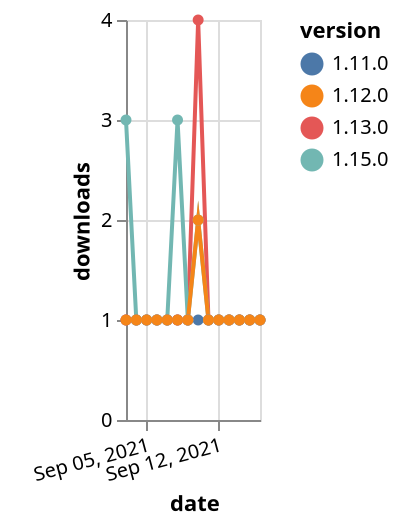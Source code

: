 {"$schema": "https://vega.github.io/schema/vega-lite/v5.json", "description": "A simple bar chart with embedded data.", "data": {"values": [{"date": "2021-09-03", "total": 222, "delta": 1, "version": "1.11.0"}, {"date": "2021-09-04", "total": 223, "delta": 1, "version": "1.11.0"}, {"date": "2021-09-05", "total": 224, "delta": 1, "version": "1.11.0"}, {"date": "2021-09-06", "total": 225, "delta": 1, "version": "1.11.0"}, {"date": "2021-09-07", "total": 226, "delta": 1, "version": "1.11.0"}, {"date": "2021-09-08", "total": 227, "delta": 1, "version": "1.11.0"}, {"date": "2021-09-09", "total": 228, "delta": 1, "version": "1.11.0"}, {"date": "2021-09-10", "total": 229, "delta": 1, "version": "1.11.0"}, {"date": "2021-09-11", "total": 230, "delta": 1, "version": "1.11.0"}, {"date": "2021-09-12", "total": 231, "delta": 1, "version": "1.11.0"}, {"date": "2021-09-13", "total": 232, "delta": 1, "version": "1.11.0"}, {"date": "2021-09-14", "total": 233, "delta": 1, "version": "1.11.0"}, {"date": "2021-09-15", "total": 234, "delta": 1, "version": "1.11.0"}, {"date": "2021-09-16", "total": 235, "delta": 1, "version": "1.11.0"}, {"date": "2021-09-03", "total": 290, "delta": 1, "version": "1.13.0"}, {"date": "2021-09-04", "total": 291, "delta": 1, "version": "1.13.0"}, {"date": "2021-09-05", "total": 292, "delta": 1, "version": "1.13.0"}, {"date": "2021-09-06", "total": 293, "delta": 1, "version": "1.13.0"}, {"date": "2021-09-07", "total": 294, "delta": 1, "version": "1.13.0"}, {"date": "2021-09-08", "total": 295, "delta": 1, "version": "1.13.0"}, {"date": "2021-09-09", "total": 296, "delta": 1, "version": "1.13.0"}, {"date": "2021-09-10", "total": 300, "delta": 4, "version": "1.13.0"}, {"date": "2021-09-11", "total": 301, "delta": 1, "version": "1.13.0"}, {"date": "2021-09-12", "total": 302, "delta": 1, "version": "1.13.0"}, {"date": "2021-09-13", "total": 303, "delta": 1, "version": "1.13.0"}, {"date": "2021-09-14", "total": 304, "delta": 1, "version": "1.13.0"}, {"date": "2021-09-15", "total": 305, "delta": 1, "version": "1.13.0"}, {"date": "2021-09-16", "total": 306, "delta": 1, "version": "1.13.0"}, {"date": "2021-09-03", "total": 118, "delta": 3, "version": "1.15.0"}, {"date": "2021-09-04", "total": 119, "delta": 1, "version": "1.15.0"}, {"date": "2021-09-05", "total": 120, "delta": 1, "version": "1.15.0"}, {"date": "2021-09-06", "total": 121, "delta": 1, "version": "1.15.0"}, {"date": "2021-09-07", "total": 122, "delta": 1, "version": "1.15.0"}, {"date": "2021-09-08", "total": 125, "delta": 3, "version": "1.15.0"}, {"date": "2021-09-09", "total": 126, "delta": 1, "version": "1.15.0"}, {"date": "2021-09-10", "total": 128, "delta": 2, "version": "1.15.0"}, {"date": "2021-09-11", "total": 129, "delta": 1, "version": "1.15.0"}, {"date": "2021-09-12", "total": 130, "delta": 1, "version": "1.15.0"}, {"date": "2021-09-13", "total": 131, "delta": 1, "version": "1.15.0"}, {"date": "2021-09-14", "total": 132, "delta": 1, "version": "1.15.0"}, {"date": "2021-09-15", "total": 133, "delta": 1, "version": "1.15.0"}, {"date": "2021-09-16", "total": 134, "delta": 1, "version": "1.15.0"}, {"date": "2021-09-03", "total": 180, "delta": 1, "version": "1.12.0"}, {"date": "2021-09-04", "total": 181, "delta": 1, "version": "1.12.0"}, {"date": "2021-09-05", "total": 182, "delta": 1, "version": "1.12.0"}, {"date": "2021-09-06", "total": 183, "delta": 1, "version": "1.12.0"}, {"date": "2021-09-07", "total": 184, "delta": 1, "version": "1.12.0"}, {"date": "2021-09-08", "total": 185, "delta": 1, "version": "1.12.0"}, {"date": "2021-09-09", "total": 186, "delta": 1, "version": "1.12.0"}, {"date": "2021-09-10", "total": 188, "delta": 2, "version": "1.12.0"}, {"date": "2021-09-11", "total": 189, "delta": 1, "version": "1.12.0"}, {"date": "2021-09-12", "total": 190, "delta": 1, "version": "1.12.0"}, {"date": "2021-09-13", "total": 191, "delta": 1, "version": "1.12.0"}, {"date": "2021-09-14", "total": 192, "delta": 1, "version": "1.12.0"}, {"date": "2021-09-15", "total": 193, "delta": 1, "version": "1.12.0"}, {"date": "2021-09-16", "total": 194, "delta": 1, "version": "1.12.0"}]}, "width": "container", "mark": {"type": "line", "point": {"filled": true}}, "encoding": {"x": {"field": "date", "type": "temporal", "timeUnit": "yearmonthdate", "title": "date", "axis": {"labelAngle": -15}}, "y": {"field": "delta", "type": "quantitative", "title": "downloads"}, "color": {"field": "version", "type": "nominal"}, "tooltip": {"field": "delta"}}}